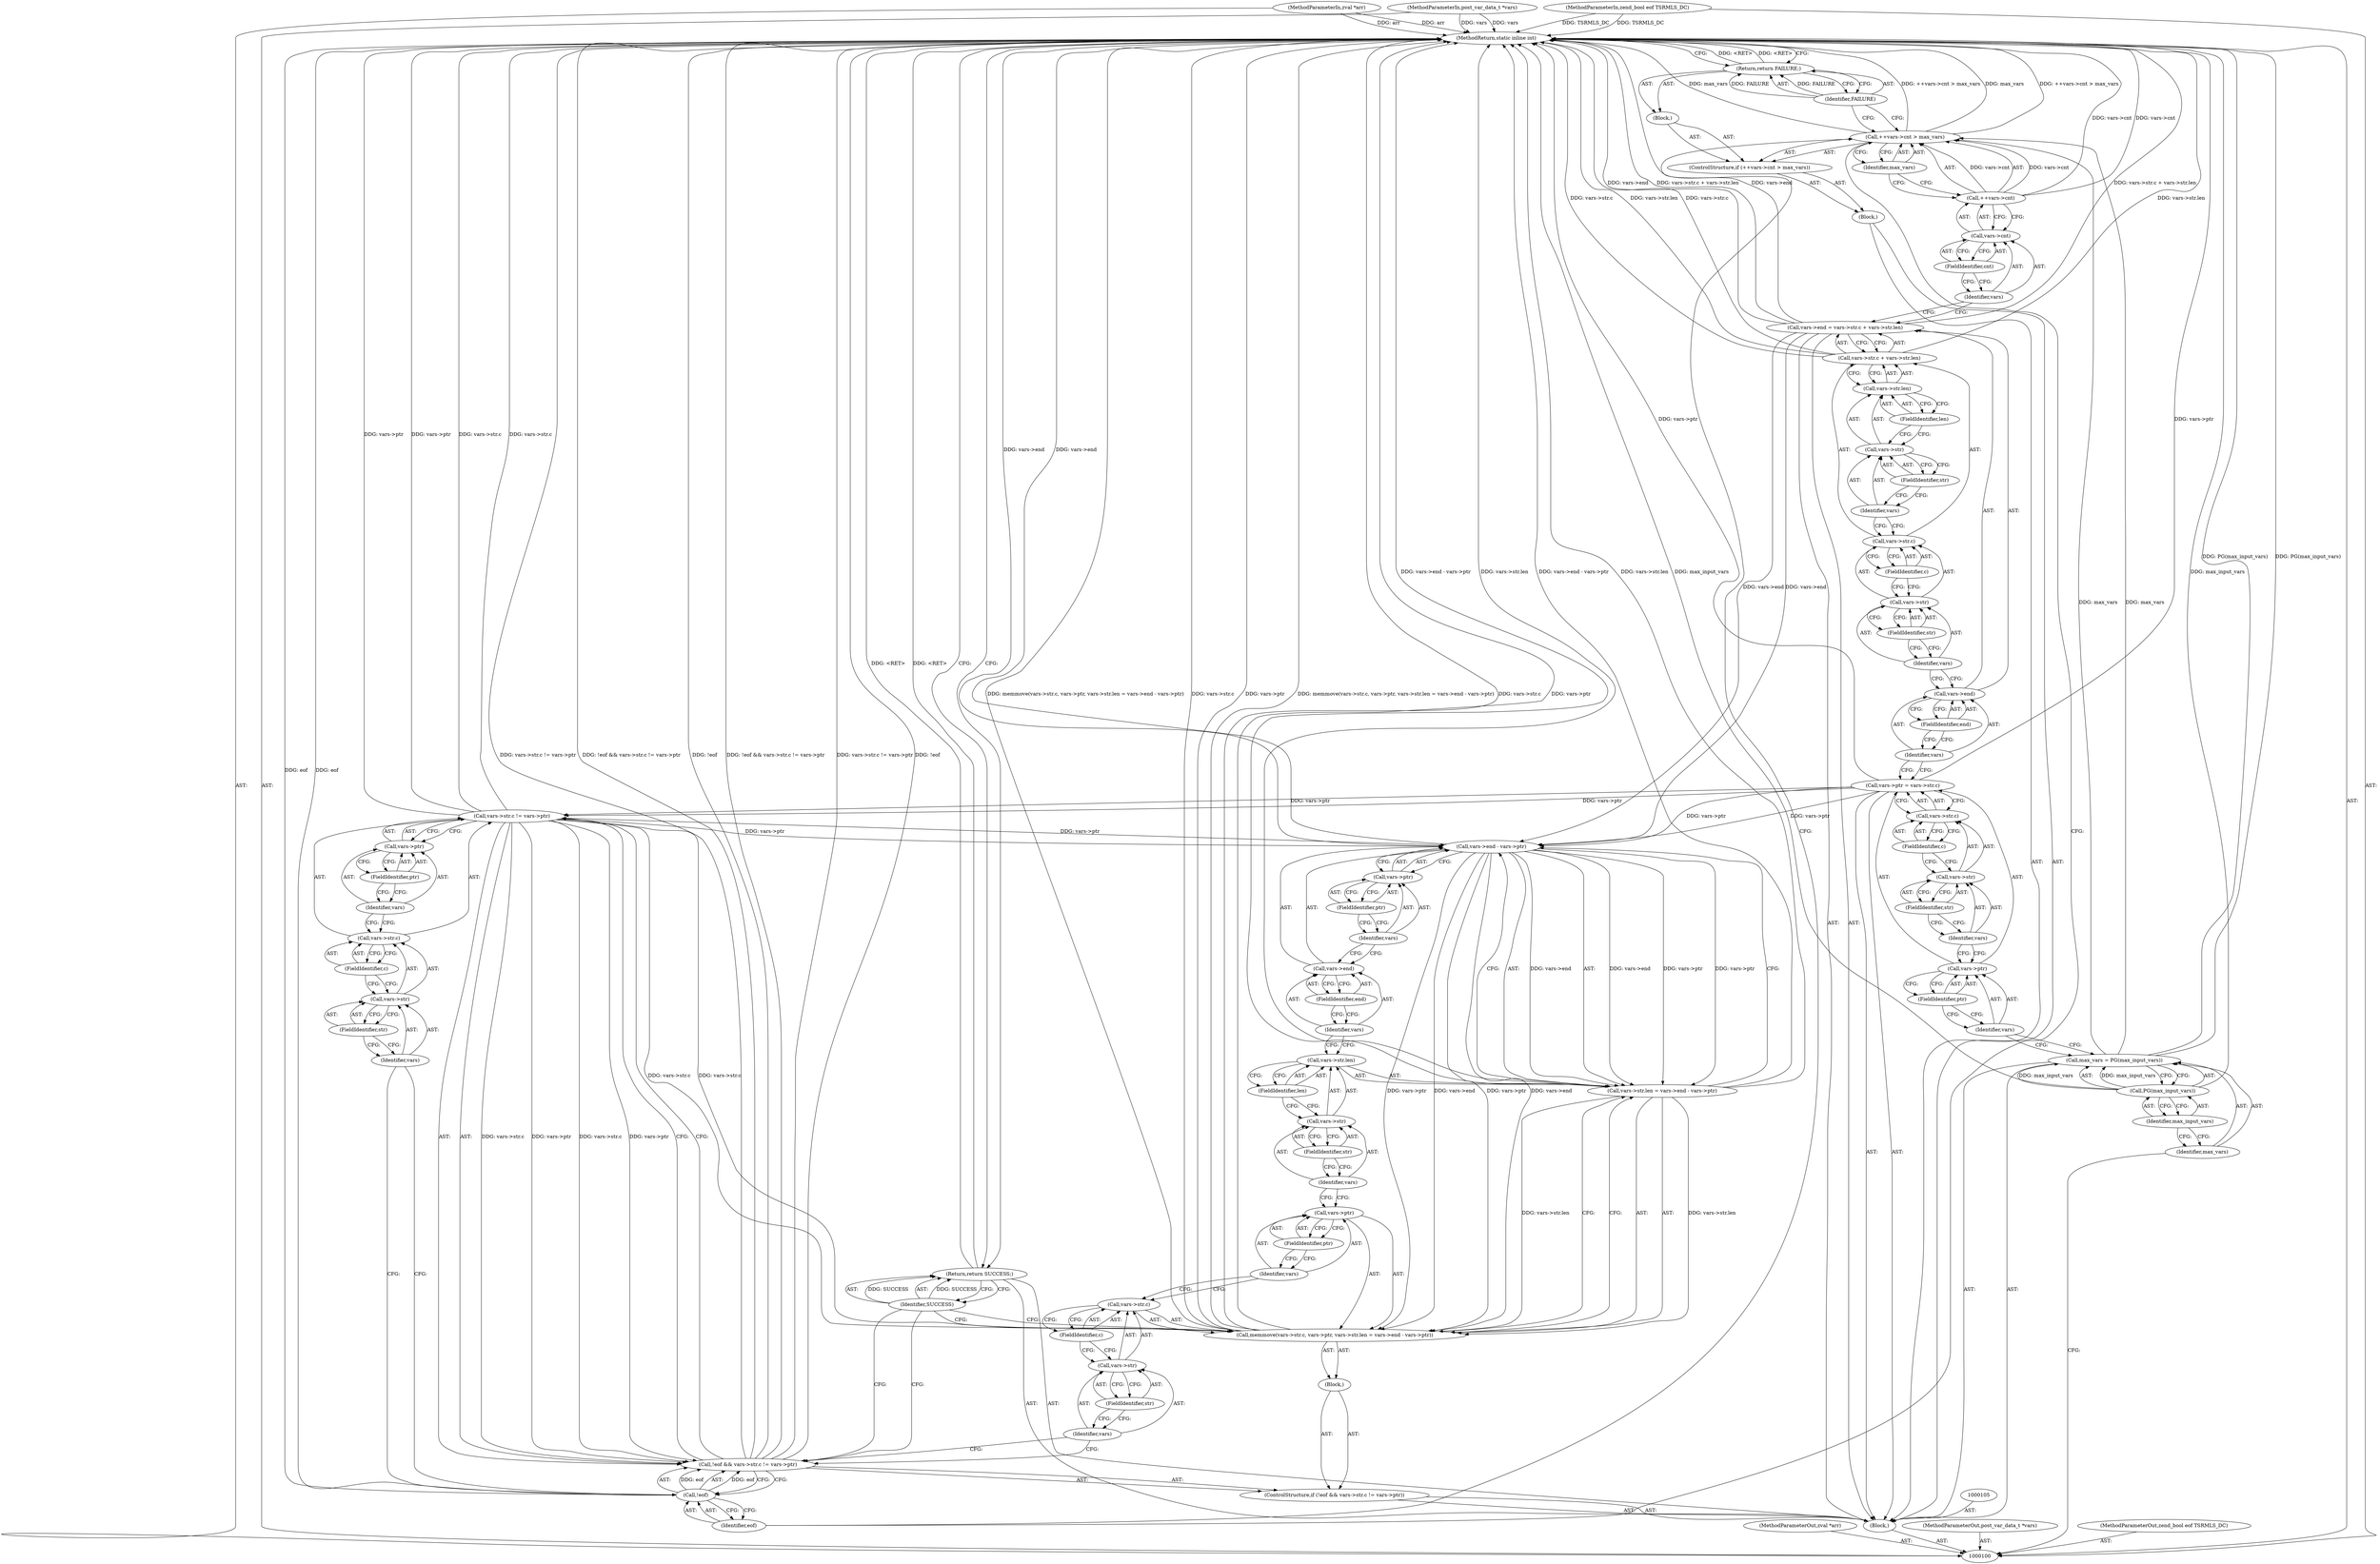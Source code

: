 digraph "0_php-src_0f8cf3b8497dc45c010c44ed9e96518e11e19fc3_0" {
"1000183" [label="(MethodReturn,static inline int)"];
"1000101" [label="(MethodParameterIn,zval *arr)"];
"1000250" [label="(MethodParameterOut,zval *arr)"];
"1000102" [label="(MethodParameterIn,post_var_data_t *vars)"];
"1000251" [label="(MethodParameterOut,post_var_data_t *vars)"];
"1000103" [label="(MethodParameterIn,zend_bool eof TSRMLS_DC)"];
"1000252" [label="(MethodParameterOut,zend_bool eof TSRMLS_DC)"];
"1000144" [label="(Identifier,FAILURE)"];
"1000143" [label="(Return,return FAILURE;)"];
"1000145" [label="(ControlStructure,if (!eof && vars->str.c != vars->ptr))"];
"1000149" [label="(Call,vars->str.c != vars->ptr)"];
"1000150" [label="(Call,vars->str.c)"];
"1000151" [label="(Call,vars->str)"];
"1000152" [label="(Identifier,vars)"];
"1000153" [label="(FieldIdentifier,str)"];
"1000154" [label="(FieldIdentifier,c)"];
"1000155" [label="(Call,vars->ptr)"];
"1000156" [label="(Identifier,vars)"];
"1000157" [label="(FieldIdentifier,ptr)"];
"1000158" [label="(Block,)"];
"1000146" [label="(Call,!eof && vars->str.c != vars->ptr)"];
"1000147" [label="(Call,!eof)"];
"1000148" [label="(Identifier,eof)"];
"1000160" [label="(Call,vars->str.c)"];
"1000161" [label="(Call,vars->str)"];
"1000162" [label="(Identifier,vars)"];
"1000163" [label="(FieldIdentifier,str)"];
"1000164" [label="(FieldIdentifier,c)"];
"1000165" [label="(Call,vars->ptr)"];
"1000166" [label="(Identifier,vars)"];
"1000159" [label="(Call,memmove(vars->str.c, vars->ptr, vars->str.len = vars->end - vars->ptr))"];
"1000167" [label="(FieldIdentifier,ptr)"];
"1000168" [label="(Call,vars->str.len = vars->end - vars->ptr)"];
"1000169" [label="(Call,vars->str.len)"];
"1000170" [label="(Call,vars->str)"];
"1000171" [label="(Identifier,vars)"];
"1000172" [label="(FieldIdentifier,str)"];
"1000173" [label="(FieldIdentifier,len)"];
"1000174" [label="(Call,vars->end - vars->ptr)"];
"1000175" [label="(Call,vars->end)"];
"1000176" [label="(Identifier,vars)"];
"1000177" [label="(FieldIdentifier,end)"];
"1000178" [label="(Call,vars->ptr)"];
"1000179" [label="(Identifier,vars)"];
"1000180" [label="(FieldIdentifier,ptr)"];
"1000104" [label="(Block,)"];
"1000181" [label="(Return,return SUCCESS;)"];
"1000182" [label="(Identifier,SUCCESS)"];
"1000106" [label="(Call,max_vars = PG(max_input_vars))"];
"1000107" [label="(Identifier,max_vars)"];
"1000108" [label="(Call,PG(max_input_vars))"];
"1000109" [label="(Identifier,max_input_vars)"];
"1000110" [label="(Call,vars->ptr = vars->str.c)"];
"1000111" [label="(Call,vars->ptr)"];
"1000112" [label="(Identifier,vars)"];
"1000114" [label="(Call,vars->str.c)"];
"1000115" [label="(Call,vars->str)"];
"1000116" [label="(Identifier,vars)"];
"1000117" [label="(FieldIdentifier,str)"];
"1000118" [label="(FieldIdentifier,c)"];
"1000113" [label="(FieldIdentifier,ptr)"];
"1000119" [label="(Call,vars->end = vars->str.c + vars->str.len)"];
"1000120" [label="(Call,vars->end)"];
"1000121" [label="(Identifier,vars)"];
"1000123" [label="(Call,vars->str.c + vars->str.len)"];
"1000124" [label="(Call,vars->str.c)"];
"1000125" [label="(Call,vars->str)"];
"1000126" [label="(Identifier,vars)"];
"1000127" [label="(FieldIdentifier,str)"];
"1000128" [label="(FieldIdentifier,c)"];
"1000129" [label="(Call,vars->str.len)"];
"1000130" [label="(Call,vars->str)"];
"1000131" [label="(Identifier,vars)"];
"1000132" [label="(FieldIdentifier,str)"];
"1000133" [label="(FieldIdentifier,len)"];
"1000122" [label="(FieldIdentifier,end)"];
"1000134" [label="(Block,)"];
"1000140" [label="(FieldIdentifier,cnt)"];
"1000135" [label="(ControlStructure,if (++vars->cnt > max_vars))"];
"1000141" [label="(Identifier,max_vars)"];
"1000142" [label="(Block,)"];
"1000136" [label="(Call,++vars->cnt > max_vars)"];
"1000137" [label="(Call,++vars->cnt)"];
"1000138" [label="(Call,vars->cnt)"];
"1000139" [label="(Identifier,vars)"];
"1000183" -> "1000100"  [label="AST: "];
"1000183" -> "1000143"  [label="CFG: "];
"1000183" -> "1000181"  [label="CFG: "];
"1000181" -> "1000183"  [label="DDG: <RET>"];
"1000159" -> "1000183"  [label="DDG: memmove(vars->str.c, vars->ptr, vars->str.len = vars->end - vars->ptr)"];
"1000159" -> "1000183"  [label="DDG: vars->str.c"];
"1000159" -> "1000183"  [label="DDG: vars->ptr"];
"1000106" -> "1000183"  [label="DDG: PG(max_input_vars)"];
"1000168" -> "1000183"  [label="DDG: vars->str.len"];
"1000168" -> "1000183"  [label="DDG: vars->end - vars->ptr"];
"1000102" -> "1000183"  [label="DDG: vars"];
"1000136" -> "1000183"  [label="DDG: ++vars->cnt > max_vars"];
"1000136" -> "1000183"  [label="DDG: max_vars"];
"1000149" -> "1000183"  [label="DDG: vars->str.c"];
"1000149" -> "1000183"  [label="DDG: vars->ptr"];
"1000137" -> "1000183"  [label="DDG: vars->cnt"];
"1000146" -> "1000183"  [label="DDG: !eof && vars->str.c != vars->ptr"];
"1000146" -> "1000183"  [label="DDG: vars->str.c != vars->ptr"];
"1000146" -> "1000183"  [label="DDG: !eof"];
"1000119" -> "1000183"  [label="DDG: vars->str.c + vars->str.len"];
"1000119" -> "1000183"  [label="DDG: vars->end"];
"1000123" -> "1000183"  [label="DDG: vars->str.len"];
"1000123" -> "1000183"  [label="DDG: vars->str.c"];
"1000103" -> "1000183"  [label="DDG: TSRMLS_DC"];
"1000147" -> "1000183"  [label="DDG: eof"];
"1000101" -> "1000183"  [label="DDG: arr"];
"1000110" -> "1000183"  [label="DDG: vars->ptr"];
"1000174" -> "1000183"  [label="DDG: vars->end"];
"1000108" -> "1000183"  [label="DDG: max_input_vars"];
"1000143" -> "1000183"  [label="DDG: <RET>"];
"1000101" -> "1000100"  [label="AST: "];
"1000101" -> "1000183"  [label="DDG: arr"];
"1000250" -> "1000100"  [label="AST: "];
"1000102" -> "1000100"  [label="AST: "];
"1000102" -> "1000183"  [label="DDG: vars"];
"1000251" -> "1000100"  [label="AST: "];
"1000103" -> "1000100"  [label="AST: "];
"1000103" -> "1000183"  [label="DDG: TSRMLS_DC"];
"1000252" -> "1000100"  [label="AST: "];
"1000144" -> "1000143"  [label="AST: "];
"1000144" -> "1000136"  [label="CFG: "];
"1000143" -> "1000144"  [label="CFG: "];
"1000144" -> "1000143"  [label="DDG: FAILURE"];
"1000143" -> "1000142"  [label="AST: "];
"1000143" -> "1000144"  [label="CFG: "];
"1000144" -> "1000143"  [label="AST: "];
"1000183" -> "1000143"  [label="CFG: "];
"1000143" -> "1000183"  [label="DDG: <RET>"];
"1000144" -> "1000143"  [label="DDG: FAILURE"];
"1000145" -> "1000104"  [label="AST: "];
"1000146" -> "1000145"  [label="AST: "];
"1000158" -> "1000145"  [label="AST: "];
"1000149" -> "1000146"  [label="AST: "];
"1000149" -> "1000155"  [label="CFG: "];
"1000150" -> "1000149"  [label="AST: "];
"1000155" -> "1000149"  [label="AST: "];
"1000146" -> "1000149"  [label="CFG: "];
"1000149" -> "1000183"  [label="DDG: vars->str.c"];
"1000149" -> "1000183"  [label="DDG: vars->ptr"];
"1000149" -> "1000146"  [label="DDG: vars->str.c"];
"1000149" -> "1000146"  [label="DDG: vars->ptr"];
"1000110" -> "1000149"  [label="DDG: vars->ptr"];
"1000149" -> "1000159"  [label="DDG: vars->str.c"];
"1000149" -> "1000174"  [label="DDG: vars->ptr"];
"1000150" -> "1000149"  [label="AST: "];
"1000150" -> "1000154"  [label="CFG: "];
"1000151" -> "1000150"  [label="AST: "];
"1000154" -> "1000150"  [label="AST: "];
"1000156" -> "1000150"  [label="CFG: "];
"1000151" -> "1000150"  [label="AST: "];
"1000151" -> "1000153"  [label="CFG: "];
"1000152" -> "1000151"  [label="AST: "];
"1000153" -> "1000151"  [label="AST: "];
"1000154" -> "1000151"  [label="CFG: "];
"1000152" -> "1000151"  [label="AST: "];
"1000152" -> "1000147"  [label="CFG: "];
"1000153" -> "1000152"  [label="CFG: "];
"1000153" -> "1000151"  [label="AST: "];
"1000153" -> "1000152"  [label="CFG: "];
"1000151" -> "1000153"  [label="CFG: "];
"1000154" -> "1000150"  [label="AST: "];
"1000154" -> "1000151"  [label="CFG: "];
"1000150" -> "1000154"  [label="CFG: "];
"1000155" -> "1000149"  [label="AST: "];
"1000155" -> "1000157"  [label="CFG: "];
"1000156" -> "1000155"  [label="AST: "];
"1000157" -> "1000155"  [label="AST: "];
"1000149" -> "1000155"  [label="CFG: "];
"1000156" -> "1000155"  [label="AST: "];
"1000156" -> "1000150"  [label="CFG: "];
"1000157" -> "1000156"  [label="CFG: "];
"1000157" -> "1000155"  [label="AST: "];
"1000157" -> "1000156"  [label="CFG: "];
"1000155" -> "1000157"  [label="CFG: "];
"1000158" -> "1000145"  [label="AST: "];
"1000159" -> "1000158"  [label="AST: "];
"1000146" -> "1000145"  [label="AST: "];
"1000146" -> "1000147"  [label="CFG: "];
"1000146" -> "1000149"  [label="CFG: "];
"1000147" -> "1000146"  [label="AST: "];
"1000149" -> "1000146"  [label="AST: "];
"1000162" -> "1000146"  [label="CFG: "];
"1000182" -> "1000146"  [label="CFG: "];
"1000146" -> "1000183"  [label="DDG: !eof && vars->str.c != vars->ptr"];
"1000146" -> "1000183"  [label="DDG: vars->str.c != vars->ptr"];
"1000146" -> "1000183"  [label="DDG: !eof"];
"1000147" -> "1000146"  [label="DDG: eof"];
"1000149" -> "1000146"  [label="DDG: vars->str.c"];
"1000149" -> "1000146"  [label="DDG: vars->ptr"];
"1000147" -> "1000146"  [label="AST: "];
"1000147" -> "1000148"  [label="CFG: "];
"1000148" -> "1000147"  [label="AST: "];
"1000152" -> "1000147"  [label="CFG: "];
"1000146" -> "1000147"  [label="CFG: "];
"1000147" -> "1000183"  [label="DDG: eof"];
"1000147" -> "1000146"  [label="DDG: eof"];
"1000148" -> "1000147"  [label="AST: "];
"1000148" -> "1000136"  [label="CFG: "];
"1000147" -> "1000148"  [label="CFG: "];
"1000160" -> "1000159"  [label="AST: "];
"1000160" -> "1000164"  [label="CFG: "];
"1000161" -> "1000160"  [label="AST: "];
"1000164" -> "1000160"  [label="AST: "];
"1000166" -> "1000160"  [label="CFG: "];
"1000161" -> "1000160"  [label="AST: "];
"1000161" -> "1000163"  [label="CFG: "];
"1000162" -> "1000161"  [label="AST: "];
"1000163" -> "1000161"  [label="AST: "];
"1000164" -> "1000161"  [label="CFG: "];
"1000162" -> "1000161"  [label="AST: "];
"1000162" -> "1000146"  [label="CFG: "];
"1000163" -> "1000162"  [label="CFG: "];
"1000163" -> "1000161"  [label="AST: "];
"1000163" -> "1000162"  [label="CFG: "];
"1000161" -> "1000163"  [label="CFG: "];
"1000164" -> "1000160"  [label="AST: "];
"1000164" -> "1000161"  [label="CFG: "];
"1000160" -> "1000164"  [label="CFG: "];
"1000165" -> "1000159"  [label="AST: "];
"1000165" -> "1000167"  [label="CFG: "];
"1000166" -> "1000165"  [label="AST: "];
"1000167" -> "1000165"  [label="AST: "];
"1000171" -> "1000165"  [label="CFG: "];
"1000166" -> "1000165"  [label="AST: "];
"1000166" -> "1000160"  [label="CFG: "];
"1000167" -> "1000166"  [label="CFG: "];
"1000159" -> "1000158"  [label="AST: "];
"1000159" -> "1000168"  [label="CFG: "];
"1000160" -> "1000159"  [label="AST: "];
"1000165" -> "1000159"  [label="AST: "];
"1000168" -> "1000159"  [label="AST: "];
"1000182" -> "1000159"  [label="CFG: "];
"1000159" -> "1000183"  [label="DDG: memmove(vars->str.c, vars->ptr, vars->str.len = vars->end - vars->ptr)"];
"1000159" -> "1000183"  [label="DDG: vars->str.c"];
"1000159" -> "1000183"  [label="DDG: vars->ptr"];
"1000149" -> "1000159"  [label="DDG: vars->str.c"];
"1000174" -> "1000159"  [label="DDG: vars->ptr"];
"1000174" -> "1000159"  [label="DDG: vars->end"];
"1000168" -> "1000159"  [label="DDG: vars->str.len"];
"1000167" -> "1000165"  [label="AST: "];
"1000167" -> "1000166"  [label="CFG: "];
"1000165" -> "1000167"  [label="CFG: "];
"1000168" -> "1000159"  [label="AST: "];
"1000168" -> "1000174"  [label="CFG: "];
"1000169" -> "1000168"  [label="AST: "];
"1000174" -> "1000168"  [label="AST: "];
"1000159" -> "1000168"  [label="CFG: "];
"1000168" -> "1000183"  [label="DDG: vars->str.len"];
"1000168" -> "1000183"  [label="DDG: vars->end - vars->ptr"];
"1000168" -> "1000159"  [label="DDG: vars->str.len"];
"1000174" -> "1000168"  [label="DDG: vars->end"];
"1000174" -> "1000168"  [label="DDG: vars->ptr"];
"1000169" -> "1000168"  [label="AST: "];
"1000169" -> "1000173"  [label="CFG: "];
"1000170" -> "1000169"  [label="AST: "];
"1000173" -> "1000169"  [label="AST: "];
"1000176" -> "1000169"  [label="CFG: "];
"1000170" -> "1000169"  [label="AST: "];
"1000170" -> "1000172"  [label="CFG: "];
"1000171" -> "1000170"  [label="AST: "];
"1000172" -> "1000170"  [label="AST: "];
"1000173" -> "1000170"  [label="CFG: "];
"1000171" -> "1000170"  [label="AST: "];
"1000171" -> "1000165"  [label="CFG: "];
"1000172" -> "1000171"  [label="CFG: "];
"1000172" -> "1000170"  [label="AST: "];
"1000172" -> "1000171"  [label="CFG: "];
"1000170" -> "1000172"  [label="CFG: "];
"1000173" -> "1000169"  [label="AST: "];
"1000173" -> "1000170"  [label="CFG: "];
"1000169" -> "1000173"  [label="CFG: "];
"1000174" -> "1000168"  [label="AST: "];
"1000174" -> "1000178"  [label="CFG: "];
"1000175" -> "1000174"  [label="AST: "];
"1000178" -> "1000174"  [label="AST: "];
"1000168" -> "1000174"  [label="CFG: "];
"1000174" -> "1000183"  [label="DDG: vars->end"];
"1000174" -> "1000159"  [label="DDG: vars->ptr"];
"1000174" -> "1000159"  [label="DDG: vars->end"];
"1000174" -> "1000168"  [label="DDG: vars->end"];
"1000174" -> "1000168"  [label="DDG: vars->ptr"];
"1000119" -> "1000174"  [label="DDG: vars->end"];
"1000149" -> "1000174"  [label="DDG: vars->ptr"];
"1000110" -> "1000174"  [label="DDG: vars->ptr"];
"1000175" -> "1000174"  [label="AST: "];
"1000175" -> "1000177"  [label="CFG: "];
"1000176" -> "1000175"  [label="AST: "];
"1000177" -> "1000175"  [label="AST: "];
"1000179" -> "1000175"  [label="CFG: "];
"1000176" -> "1000175"  [label="AST: "];
"1000176" -> "1000169"  [label="CFG: "];
"1000177" -> "1000176"  [label="CFG: "];
"1000177" -> "1000175"  [label="AST: "];
"1000177" -> "1000176"  [label="CFG: "];
"1000175" -> "1000177"  [label="CFG: "];
"1000178" -> "1000174"  [label="AST: "];
"1000178" -> "1000180"  [label="CFG: "];
"1000179" -> "1000178"  [label="AST: "];
"1000180" -> "1000178"  [label="AST: "];
"1000174" -> "1000178"  [label="CFG: "];
"1000179" -> "1000178"  [label="AST: "];
"1000179" -> "1000175"  [label="CFG: "];
"1000180" -> "1000179"  [label="CFG: "];
"1000180" -> "1000178"  [label="AST: "];
"1000180" -> "1000179"  [label="CFG: "];
"1000178" -> "1000180"  [label="CFG: "];
"1000104" -> "1000100"  [label="AST: "];
"1000105" -> "1000104"  [label="AST: "];
"1000106" -> "1000104"  [label="AST: "];
"1000110" -> "1000104"  [label="AST: "];
"1000119" -> "1000104"  [label="AST: "];
"1000134" -> "1000104"  [label="AST: "];
"1000145" -> "1000104"  [label="AST: "];
"1000181" -> "1000104"  [label="AST: "];
"1000181" -> "1000104"  [label="AST: "];
"1000181" -> "1000182"  [label="CFG: "];
"1000182" -> "1000181"  [label="AST: "];
"1000183" -> "1000181"  [label="CFG: "];
"1000181" -> "1000183"  [label="DDG: <RET>"];
"1000182" -> "1000181"  [label="DDG: SUCCESS"];
"1000182" -> "1000181"  [label="AST: "];
"1000182" -> "1000159"  [label="CFG: "];
"1000182" -> "1000146"  [label="CFG: "];
"1000181" -> "1000182"  [label="CFG: "];
"1000182" -> "1000181"  [label="DDG: SUCCESS"];
"1000106" -> "1000104"  [label="AST: "];
"1000106" -> "1000108"  [label="CFG: "];
"1000107" -> "1000106"  [label="AST: "];
"1000108" -> "1000106"  [label="AST: "];
"1000112" -> "1000106"  [label="CFG: "];
"1000106" -> "1000183"  [label="DDG: PG(max_input_vars)"];
"1000108" -> "1000106"  [label="DDG: max_input_vars"];
"1000106" -> "1000136"  [label="DDG: max_vars"];
"1000107" -> "1000106"  [label="AST: "];
"1000107" -> "1000100"  [label="CFG: "];
"1000109" -> "1000107"  [label="CFG: "];
"1000108" -> "1000106"  [label="AST: "];
"1000108" -> "1000109"  [label="CFG: "];
"1000109" -> "1000108"  [label="AST: "];
"1000106" -> "1000108"  [label="CFG: "];
"1000108" -> "1000183"  [label="DDG: max_input_vars"];
"1000108" -> "1000106"  [label="DDG: max_input_vars"];
"1000109" -> "1000108"  [label="AST: "];
"1000109" -> "1000107"  [label="CFG: "];
"1000108" -> "1000109"  [label="CFG: "];
"1000110" -> "1000104"  [label="AST: "];
"1000110" -> "1000114"  [label="CFG: "];
"1000111" -> "1000110"  [label="AST: "];
"1000114" -> "1000110"  [label="AST: "];
"1000121" -> "1000110"  [label="CFG: "];
"1000110" -> "1000183"  [label="DDG: vars->ptr"];
"1000110" -> "1000149"  [label="DDG: vars->ptr"];
"1000110" -> "1000174"  [label="DDG: vars->ptr"];
"1000111" -> "1000110"  [label="AST: "];
"1000111" -> "1000113"  [label="CFG: "];
"1000112" -> "1000111"  [label="AST: "];
"1000113" -> "1000111"  [label="AST: "];
"1000116" -> "1000111"  [label="CFG: "];
"1000112" -> "1000111"  [label="AST: "];
"1000112" -> "1000106"  [label="CFG: "];
"1000113" -> "1000112"  [label="CFG: "];
"1000114" -> "1000110"  [label="AST: "];
"1000114" -> "1000118"  [label="CFG: "];
"1000115" -> "1000114"  [label="AST: "];
"1000118" -> "1000114"  [label="AST: "];
"1000110" -> "1000114"  [label="CFG: "];
"1000115" -> "1000114"  [label="AST: "];
"1000115" -> "1000117"  [label="CFG: "];
"1000116" -> "1000115"  [label="AST: "];
"1000117" -> "1000115"  [label="AST: "];
"1000118" -> "1000115"  [label="CFG: "];
"1000116" -> "1000115"  [label="AST: "];
"1000116" -> "1000111"  [label="CFG: "];
"1000117" -> "1000116"  [label="CFG: "];
"1000117" -> "1000115"  [label="AST: "];
"1000117" -> "1000116"  [label="CFG: "];
"1000115" -> "1000117"  [label="CFG: "];
"1000118" -> "1000114"  [label="AST: "];
"1000118" -> "1000115"  [label="CFG: "];
"1000114" -> "1000118"  [label="CFG: "];
"1000113" -> "1000111"  [label="AST: "];
"1000113" -> "1000112"  [label="CFG: "];
"1000111" -> "1000113"  [label="CFG: "];
"1000119" -> "1000104"  [label="AST: "];
"1000119" -> "1000123"  [label="CFG: "];
"1000120" -> "1000119"  [label="AST: "];
"1000123" -> "1000119"  [label="AST: "];
"1000139" -> "1000119"  [label="CFG: "];
"1000119" -> "1000183"  [label="DDG: vars->str.c + vars->str.len"];
"1000119" -> "1000183"  [label="DDG: vars->end"];
"1000119" -> "1000174"  [label="DDG: vars->end"];
"1000120" -> "1000119"  [label="AST: "];
"1000120" -> "1000122"  [label="CFG: "];
"1000121" -> "1000120"  [label="AST: "];
"1000122" -> "1000120"  [label="AST: "];
"1000126" -> "1000120"  [label="CFG: "];
"1000121" -> "1000120"  [label="AST: "];
"1000121" -> "1000110"  [label="CFG: "];
"1000122" -> "1000121"  [label="CFG: "];
"1000123" -> "1000119"  [label="AST: "];
"1000123" -> "1000129"  [label="CFG: "];
"1000124" -> "1000123"  [label="AST: "];
"1000129" -> "1000123"  [label="AST: "];
"1000119" -> "1000123"  [label="CFG: "];
"1000123" -> "1000183"  [label="DDG: vars->str.len"];
"1000123" -> "1000183"  [label="DDG: vars->str.c"];
"1000124" -> "1000123"  [label="AST: "];
"1000124" -> "1000128"  [label="CFG: "];
"1000125" -> "1000124"  [label="AST: "];
"1000128" -> "1000124"  [label="AST: "];
"1000131" -> "1000124"  [label="CFG: "];
"1000125" -> "1000124"  [label="AST: "];
"1000125" -> "1000127"  [label="CFG: "];
"1000126" -> "1000125"  [label="AST: "];
"1000127" -> "1000125"  [label="AST: "];
"1000128" -> "1000125"  [label="CFG: "];
"1000126" -> "1000125"  [label="AST: "];
"1000126" -> "1000120"  [label="CFG: "];
"1000127" -> "1000126"  [label="CFG: "];
"1000127" -> "1000125"  [label="AST: "];
"1000127" -> "1000126"  [label="CFG: "];
"1000125" -> "1000127"  [label="CFG: "];
"1000128" -> "1000124"  [label="AST: "];
"1000128" -> "1000125"  [label="CFG: "];
"1000124" -> "1000128"  [label="CFG: "];
"1000129" -> "1000123"  [label="AST: "];
"1000129" -> "1000133"  [label="CFG: "];
"1000130" -> "1000129"  [label="AST: "];
"1000133" -> "1000129"  [label="AST: "];
"1000123" -> "1000129"  [label="CFG: "];
"1000130" -> "1000129"  [label="AST: "];
"1000130" -> "1000132"  [label="CFG: "];
"1000131" -> "1000130"  [label="AST: "];
"1000132" -> "1000130"  [label="AST: "];
"1000133" -> "1000130"  [label="CFG: "];
"1000131" -> "1000130"  [label="AST: "];
"1000131" -> "1000124"  [label="CFG: "];
"1000132" -> "1000131"  [label="CFG: "];
"1000132" -> "1000130"  [label="AST: "];
"1000132" -> "1000131"  [label="CFG: "];
"1000130" -> "1000132"  [label="CFG: "];
"1000133" -> "1000129"  [label="AST: "];
"1000133" -> "1000130"  [label="CFG: "];
"1000129" -> "1000133"  [label="CFG: "];
"1000122" -> "1000120"  [label="AST: "];
"1000122" -> "1000121"  [label="CFG: "];
"1000120" -> "1000122"  [label="CFG: "];
"1000134" -> "1000104"  [label="AST: "];
"1000135" -> "1000134"  [label="AST: "];
"1000140" -> "1000138"  [label="AST: "];
"1000140" -> "1000139"  [label="CFG: "];
"1000138" -> "1000140"  [label="CFG: "];
"1000135" -> "1000134"  [label="AST: "];
"1000136" -> "1000135"  [label="AST: "];
"1000142" -> "1000135"  [label="AST: "];
"1000141" -> "1000136"  [label="AST: "];
"1000141" -> "1000137"  [label="CFG: "];
"1000136" -> "1000141"  [label="CFG: "];
"1000142" -> "1000135"  [label="AST: "];
"1000143" -> "1000142"  [label="AST: "];
"1000136" -> "1000135"  [label="AST: "];
"1000136" -> "1000141"  [label="CFG: "];
"1000137" -> "1000136"  [label="AST: "];
"1000141" -> "1000136"  [label="AST: "];
"1000144" -> "1000136"  [label="CFG: "];
"1000148" -> "1000136"  [label="CFG: "];
"1000136" -> "1000183"  [label="DDG: ++vars->cnt > max_vars"];
"1000136" -> "1000183"  [label="DDG: max_vars"];
"1000137" -> "1000136"  [label="DDG: vars->cnt"];
"1000106" -> "1000136"  [label="DDG: max_vars"];
"1000137" -> "1000136"  [label="AST: "];
"1000137" -> "1000138"  [label="CFG: "];
"1000138" -> "1000137"  [label="AST: "];
"1000141" -> "1000137"  [label="CFG: "];
"1000137" -> "1000183"  [label="DDG: vars->cnt"];
"1000137" -> "1000136"  [label="DDG: vars->cnt"];
"1000138" -> "1000137"  [label="AST: "];
"1000138" -> "1000140"  [label="CFG: "];
"1000139" -> "1000138"  [label="AST: "];
"1000140" -> "1000138"  [label="AST: "];
"1000137" -> "1000138"  [label="CFG: "];
"1000139" -> "1000138"  [label="AST: "];
"1000139" -> "1000119"  [label="CFG: "];
"1000140" -> "1000139"  [label="CFG: "];
}
